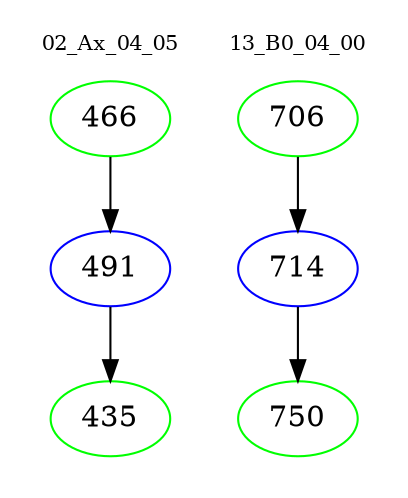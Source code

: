 digraph{
subgraph cluster_0 {
color = white
label = "02_Ax_04_05";
fontsize=10;
T0_466 [label="466", color="green"]
T0_466 -> T0_491 [color="black"]
T0_491 [label="491", color="blue"]
T0_491 -> T0_435 [color="black"]
T0_435 [label="435", color="green"]
}
subgraph cluster_1 {
color = white
label = "13_B0_04_00";
fontsize=10;
T1_706 [label="706", color="green"]
T1_706 -> T1_714 [color="black"]
T1_714 [label="714", color="blue"]
T1_714 -> T1_750 [color="black"]
T1_750 [label="750", color="green"]
}
}
